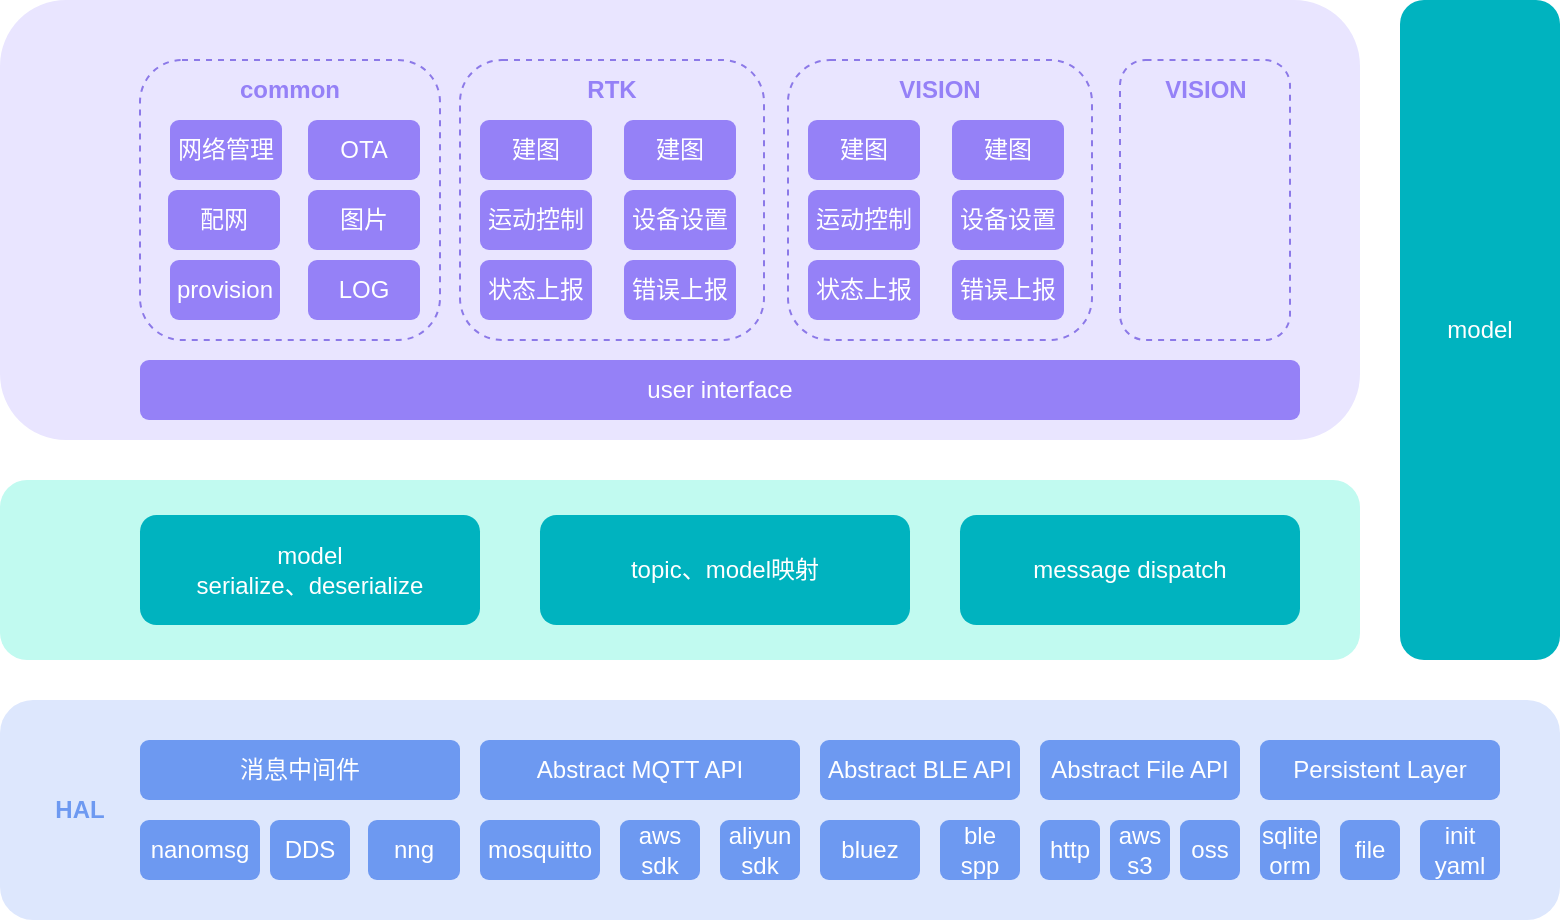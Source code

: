 <mxfile version="22.1.2" type="github">
  <diagram id="prtHgNgQTEPvFCAcTncT" name="Page-1">
    <mxGraphModel dx="825" dy="453" grid="1" gridSize="10" guides="1" tooltips="1" connect="1" arrows="1" fold="1" page="1" pageScale="1" pageWidth="827" pageHeight="1169" math="0" shadow="0">
      <root>
        <mxCell id="0" />
        <mxCell id="1" parent="0" />
        <mxCell id="VH6RRAhwsbcZhpfBHV_4-29" value="" style="rounded=1;whiteSpace=wrap;html=1;fillColor=#dde7fd;strokeColor=none;" vertex="1" parent="1">
          <mxGeometry x="20" y="770" width="780" height="110" as="geometry" />
        </mxCell>
        <mxCell id="VH6RRAhwsbcZhpfBHV_4-30" value="消息中间件" style="rounded=1;whiteSpace=wrap;html=1;strokeColor=none;fillColor=#6d99f1;fontColor=#ffffff;" vertex="1" parent="1">
          <mxGeometry x="90" y="790" width="160" height="30" as="geometry" />
        </mxCell>
        <mxCell id="VH6RRAhwsbcZhpfBHV_4-31" value="nanomsg" style="rounded=1;whiteSpace=wrap;html=1;strokeColor=none;fillColor=#6d99f1;fontColor=#ffffff;" vertex="1" parent="1">
          <mxGeometry x="90" y="830" width="60" height="30" as="geometry" />
        </mxCell>
        <mxCell id="VH6RRAhwsbcZhpfBHV_4-32" value="DDS" style="rounded=1;whiteSpace=wrap;html=1;strokeColor=none;fillColor=#6d99f1;fontColor=#ffffff;" vertex="1" parent="1">
          <mxGeometry x="155" y="830" width="40" height="30" as="geometry" />
        </mxCell>
        <mxCell id="VH6RRAhwsbcZhpfBHV_4-33" value="Abstract MQTT API" style="rounded=1;whiteSpace=wrap;html=1;strokeColor=none;fillColor=#6d99f1;fontColor=#ffffff;" vertex="1" parent="1">
          <mxGeometry x="260" y="790" width="160" height="30" as="geometry" />
        </mxCell>
        <mxCell id="VH6RRAhwsbcZhpfBHV_4-34" value="mosquitto" style="rounded=1;whiteSpace=wrap;html=1;strokeColor=none;fillColor=#6d99f1;fontColor=#ffffff;" vertex="1" parent="1">
          <mxGeometry x="260" y="830" width="60" height="30" as="geometry" />
        </mxCell>
        <mxCell id="VH6RRAhwsbcZhpfBHV_4-35" value="aws sdk" style="rounded=1;whiteSpace=wrap;html=1;strokeColor=none;fillColor=#6d99f1;fontColor=#ffffff;" vertex="1" parent="1">
          <mxGeometry x="330" y="830" width="40" height="30" as="geometry" />
        </mxCell>
        <mxCell id="VH6RRAhwsbcZhpfBHV_4-56" value="aliyun sdk" style="rounded=1;whiteSpace=wrap;html=1;strokeColor=none;fillColor=#6d99f1;fontColor=#ffffff;" vertex="1" parent="1">
          <mxGeometry x="380" y="830" width="40" height="30" as="geometry" />
        </mxCell>
        <mxCell id="VH6RRAhwsbcZhpfBHV_4-57" value="HAL" style="text;html=1;strokeColor=none;fillColor=none;align=center;verticalAlign=middle;whiteSpace=wrap;rounded=0;fontColor=#6d99f1;fontStyle=1" vertex="1" parent="1">
          <mxGeometry x="30" y="810" width="60" height="30" as="geometry" />
        </mxCell>
        <mxCell id="VH6RRAhwsbcZhpfBHV_4-82" value="" style="rounded=1;whiteSpace=wrap;html=1;fillColor=#c1faf0;strokeColor=none;" vertex="1" parent="1">
          <mxGeometry x="20" y="660" width="680" height="90" as="geometry" />
        </mxCell>
        <mxCell id="VH6RRAhwsbcZhpfBHV_4-83" value="model&lt;br&gt;serialize、deserialize" style="rounded=1;whiteSpace=wrap;html=1;strokeColor=none;fillColor=#00b3bf;fontColor=#ffffff;" vertex="1" parent="1">
          <mxGeometry x="90" y="677.5" width="170" height="55" as="geometry" />
        </mxCell>
        <mxCell id="VH6RRAhwsbcZhpfBHV_4-84" value="&lt;div data-t=&quot;flow&quot; data-processon-v=&quot;{&amp;quot;list&amp;quot;:[{&amp;quot;parent&amp;quot;:&amp;quot;&amp;quot;,&amp;quot;link&amp;quot;:&amp;quot;&amp;quot;,&amp;quot;shapeStyle&amp;quot;:{&amp;quot;alpha&amp;quot;:1},&amp;quot;textBlock&amp;quot;:[{&amp;quot;position&amp;quot;:{&amp;quot;w&amp;quot;:&amp;quot;w-20&amp;quot;,&amp;quot;x&amp;quot;:10,&amp;quot;h&amp;quot;:&amp;quot;h&amp;quot;,&amp;quot;y&amp;quot;:0},&amp;quot;text&amp;quot;:&amp;quot;model&lt;div&gt;序列化、反序列化&lt;/div&gt;&amp;quot;}],&amp;quot;anchors&amp;quot;:[{&amp;quot;x&amp;quot;:&amp;quot;w/2&amp;quot;,&amp;quot;y&amp;quot;:&amp;quot;0&amp;quot;},{&amp;quot;x&amp;quot;:&amp;quot;w/2&amp;quot;,&amp;quot;y&amp;quot;:&amp;quot;h&amp;quot;},{&amp;quot;x&amp;quot;:&amp;quot;0&amp;quot;,&amp;quot;y&amp;quot;:&amp;quot;h/2&amp;quot;},{&amp;quot;x&amp;quot;:&amp;quot;w&amp;quot;,&amp;quot;y&amp;quot;:&amp;quot;h/2&amp;quot;}],&amp;quot;fontStyle&amp;quot;:{&amp;quot;color&amp;quot;:&amp;quot;255,255,255&amp;quot;,&amp;quot;size&amp;quot;:12},&amp;quot;dataAttributes&amp;quot;:[{&amp;quot;name&amp;quot;:&amp;quot;序号&amp;quot;,&amp;quot;id&amp;quot;:&amp;quot;JrwUtCCTrl426030&amp;quot;,&amp;quot;type&amp;quot;:&amp;quot;number&amp;quot;,&amp;quot;category&amp;quot;:&amp;quot;default&amp;quot;,&amp;quot;value&amp;quot;:&amp;quot;&amp;quot;},{&amp;quot;name&amp;quot;:&amp;quot;名称&amp;quot;,&amp;quot;id&amp;quot;:&amp;quot;zWFyebNOZr621846&amp;quot;,&amp;quot;type&amp;quot;:&amp;quot;string&amp;quot;,&amp;quot;category&amp;quot;:&amp;quot;default&amp;quot;,&amp;quot;value&amp;quot;:&amp;quot;&amp;quot;},{&amp;quot;name&amp;quot;:&amp;quot;所有者&amp;quot;,&amp;quot;id&amp;quot;:&amp;quot;DDkIAjTwSY076523&amp;quot;,&amp;quot;type&amp;quot;:&amp;quot;string&amp;quot;,&amp;quot;category&amp;quot;:&amp;quot;default&amp;quot;,&amp;quot;value&amp;quot;:&amp;quot;&amp;quot;},{&amp;quot;name&amp;quot;:&amp;quot;连接&amp;quot;,&amp;quot;id&amp;quot;:&amp;quot;XHLMEQMAEG652049&amp;quot;,&amp;quot;type&amp;quot;:&amp;quot;link&amp;quot;,&amp;quot;category&amp;quot;:&amp;quot;default&amp;quot;,&amp;quot;value&amp;quot;:&amp;quot;&amp;quot;},{&amp;quot;name&amp;quot;:&amp;quot;便笺&amp;quot;,&amp;quot;id&amp;quot;:&amp;quot;quSSQknqel203891&amp;quot;,&amp;quot;type&amp;quot;:&amp;quot;string&amp;quot;,&amp;quot;category&amp;quot;:&amp;quot;default&amp;quot;,&amp;quot;value&amp;quot;:&amp;quot;&amp;quot;}],&amp;quot;props&amp;quot;:{&amp;quot;zindex&amp;quot;:25,&amp;quot;w&amp;quot;:153,&amp;quot;x&amp;quot;:195.359,&amp;quot;h&amp;quot;:44,&amp;quot;y&amp;quot;:420.333,&amp;quot;angle&amp;quot;:0},&amp;quot;path&amp;quot;:[{&amp;quot;actions&amp;quot;:[{&amp;quot;x&amp;quot;:&amp;quot;0&amp;quot;,&amp;quot;action&amp;quot;:&amp;quot;move&amp;quot;,&amp;quot;y&amp;quot;:&amp;quot;4&amp;quot;},{&amp;quot;y1&amp;quot;:&amp;quot;0&amp;quot;,&amp;quot;x&amp;quot;:&amp;quot;4&amp;quot;,&amp;quot;action&amp;quot;:&amp;quot;quadraticCurve&amp;quot;,&amp;quot;x1&amp;quot;:&amp;quot;0&amp;quot;,&amp;quot;y&amp;quot;:&amp;quot;0&amp;quot;},{&amp;quot;x&amp;quot;:&amp;quot;w-4&amp;quot;,&amp;quot;action&amp;quot;:&amp;quot;line&amp;quot;,&amp;quot;y&amp;quot;:&amp;quot;0&amp;quot;},{&amp;quot;y1&amp;quot;:&amp;quot;0&amp;quot;,&amp;quot;x&amp;quot;:&amp;quot;w&amp;quot;,&amp;quot;action&amp;quot;:&amp;quot;quadraticCurve&amp;quot;,&amp;quot;x1&amp;quot;:&amp;quot;w&amp;quot;,&amp;quot;y&amp;quot;:&amp;quot;4&amp;quot;},{&amp;quot;x&amp;quot;:&amp;quot;w&amp;quot;,&amp;quot;action&amp;quot;:&amp;quot;line&amp;quot;,&amp;quot;y&amp;quot;:&amp;quot;h-4&amp;quot;},{&amp;quot;y1&amp;quot;:&amp;quot;h&amp;quot;,&amp;quot;x&amp;quot;:&amp;quot;w-4&amp;quot;,&amp;quot;action&amp;quot;:&amp;quot;quadraticCurve&amp;quot;,&amp;quot;x1&amp;quot;:&amp;quot;w&amp;quot;,&amp;quot;y&amp;quot;:&amp;quot;h&amp;quot;},{&amp;quot;x&amp;quot;:&amp;quot;4&amp;quot;,&amp;quot;action&amp;quot;:&amp;quot;line&amp;quot;,&amp;quot;y&amp;quot;:&amp;quot;h&amp;quot;},{&amp;quot;y1&amp;quot;:&amp;quot;h&amp;quot;,&amp;quot;x&amp;quot;:&amp;quot;0&amp;quot;,&amp;quot;action&amp;quot;:&amp;quot;quadraticCurve&amp;quot;,&amp;quot;x1&amp;quot;:&amp;quot;0&amp;quot;,&amp;quot;y&amp;quot;:&amp;quot;h-4&amp;quot;},{&amp;quot;action&amp;quot;:&amp;quot;close&amp;quot;}]}],&amp;quot;lineStyle&amp;quot;:{&amp;quot;lineColor&amp;quot;:&amp;quot;0,186,199&amp;quot;},&amp;quot;children&amp;quot;:[],&amp;quot;resizeDir&amp;quot;:[&amp;quot;tl&amp;quot;,&amp;quot;tr&amp;quot;,&amp;quot;br&amp;quot;,&amp;quot;bl&amp;quot;,&amp;quot;l&amp;quot;,&amp;quot;t&amp;quot;,&amp;quot;r&amp;quot;,&amp;quot;b&amp;quot;],&amp;quot;name&amp;quot;:&amp;quot;roundRectangle&amp;quot;,&amp;quot;fillStyle&amp;quot;:{&amp;quot;color&amp;quot;:&amp;quot;0,186,199&amp;quot;,&amp;quot;type&amp;quot;:&amp;quot;solid&amp;quot;},&amp;quot;theme&amp;quot;:{},&amp;quot;id&amp;quot;:&amp;quot;gPrsLUqYKf349802&amp;quot;,&amp;quot;attribute&amp;quot;:{&amp;quot;container&amp;quot;:false,&amp;quot;rotatable&amp;quot;:true,&amp;quot;visible&amp;quot;:true,&amp;quot;fixedLink&amp;quot;:false,&amp;quot;collapsable&amp;quot;:false,&amp;quot;collapsed&amp;quot;:false,&amp;quot;linkable&amp;quot;:true,&amp;quot;markerOffset&amp;quot;:5},&amp;quot;category&amp;quot;:&amp;quot;basic&amp;quot;,&amp;quot;locked&amp;quot;:false,&amp;quot;group&amp;quot;:&amp;quot;&amp;quot;}],&amp;quot;client&amp;quot;:&amp;quot;1700191959465KsjMVhOzrR021758&amp;quot;}&quot;&gt; &lt;/div&gt;" style="text;whiteSpace=wrap;html=1;" vertex="1" parent="1">
          <mxGeometry x="310" y="570" width="30" height="20" as="geometry" />
        </mxCell>
        <mxCell id="VH6RRAhwsbcZhpfBHV_4-85" value="topic、model映射" style="rounded=1;whiteSpace=wrap;html=1;strokeColor=none;fillColor=#00b3bf;fontColor=#ffffff;" vertex="1" parent="1">
          <mxGeometry x="290" y="677.5" width="185" height="55" as="geometry" />
        </mxCell>
        <mxCell id="VH6RRAhwsbcZhpfBHV_4-86" value="" style="rounded=1;whiteSpace=wrap;html=1;fillColor=#e9e5ff;strokeColor=none;" vertex="1" parent="1">
          <mxGeometry x="20" y="420" width="680" height="220" as="geometry" />
        </mxCell>
        <mxCell id="VH6RRAhwsbcZhpfBHV_4-88" value="" style="rounded=1;whiteSpace=wrap;html=1;fillColor=none;dashed=1;strokeColor=#8c79e8;" vertex="1" parent="1">
          <mxGeometry x="90" y="450" width="150" height="140" as="geometry" />
        </mxCell>
        <mxCell id="VH6RRAhwsbcZhpfBHV_4-87" value="provision" style="rounded=1;whiteSpace=wrap;html=1;strokeColor=none;fillColor=#9581f7;fontColor=#ffffff;" vertex="1" parent="1">
          <mxGeometry x="105" y="550" width="55" height="30" as="geometry" />
        </mxCell>
        <mxCell id="VH6RRAhwsbcZhpfBHV_4-89" value="message dispatch" style="rounded=1;whiteSpace=wrap;html=1;strokeColor=none;fillColor=#00b3bf;fontColor=#ffffff;" vertex="1" parent="1">
          <mxGeometry x="500" y="677.5" width="170" height="55" as="geometry" />
        </mxCell>
        <mxCell id="VH6RRAhwsbcZhpfBHV_4-90" value="common" style="text;html=1;strokeColor=none;fillColor=none;align=center;verticalAlign=middle;whiteSpace=wrap;rounded=0;fontColor=#9581f7;fontStyle=1;fontFamily=Helvetica;" vertex="1" parent="1">
          <mxGeometry x="135" y="450" width="60" height="30" as="geometry" />
        </mxCell>
        <mxCell id="VH6RRAhwsbcZhpfBHV_4-92" value="user interface" style="rounded=1;whiteSpace=wrap;html=1;strokeColor=none;fillColor=#9581f7;fontColor=#ffffff;" vertex="1" parent="1">
          <mxGeometry x="90" y="600" width="580" height="30" as="geometry" />
        </mxCell>
        <mxCell id="VH6RRAhwsbcZhpfBHV_4-94" value="model" style="rounded=1;whiteSpace=wrap;html=1;strokeColor=none;fillColor=#00b3bf;fontColor=#ffffff;" vertex="1" parent="1">
          <mxGeometry x="720" y="420" width="80" height="330" as="geometry" />
        </mxCell>
        <mxCell id="VH6RRAhwsbcZhpfBHV_4-95" value="nng" style="rounded=1;whiteSpace=wrap;html=1;strokeColor=none;fillColor=#6d99f1;fontColor=#ffffff;" vertex="1" parent="1">
          <mxGeometry x="204" y="830" width="46" height="30" as="geometry" />
        </mxCell>
        <mxCell id="VH6RRAhwsbcZhpfBHV_4-96" value="Abstract BLE API" style="rounded=1;whiteSpace=wrap;html=1;strokeColor=none;fillColor=#6d99f1;fontColor=#ffffff;" vertex="1" parent="1">
          <mxGeometry x="430" y="790" width="100" height="30" as="geometry" />
        </mxCell>
        <mxCell id="VH6RRAhwsbcZhpfBHV_4-97" value="Abstract File API" style="rounded=1;whiteSpace=wrap;html=1;strokeColor=none;fillColor=#6d99f1;fontColor=#ffffff;" vertex="1" parent="1">
          <mxGeometry x="540" y="790" width="100" height="30" as="geometry" />
        </mxCell>
        <mxCell id="VH6RRAhwsbcZhpfBHV_4-98" value="bluez" style="rounded=1;whiteSpace=wrap;html=1;strokeColor=none;fillColor=#6d99f1;fontColor=#ffffff;" vertex="1" parent="1">
          <mxGeometry x="430" y="830" width="50" height="30" as="geometry" />
        </mxCell>
        <mxCell id="VH6RRAhwsbcZhpfBHV_4-99" value="ble spp" style="rounded=1;whiteSpace=wrap;html=1;strokeColor=none;fillColor=#6d99f1;fontColor=#ffffff;" vertex="1" parent="1">
          <mxGeometry x="490" y="830" width="40" height="30" as="geometry" />
        </mxCell>
        <mxCell id="VH6RRAhwsbcZhpfBHV_4-100" value="http" style="rounded=1;whiteSpace=wrap;html=1;strokeColor=none;fillColor=#6d99f1;fontColor=#ffffff;" vertex="1" parent="1">
          <mxGeometry x="540" y="830" width="30" height="30" as="geometry" />
        </mxCell>
        <mxCell id="VH6RRAhwsbcZhpfBHV_4-101" value="aws s3" style="rounded=1;whiteSpace=wrap;html=1;strokeColor=none;fillColor=#6d99f1;fontColor=#ffffff;" vertex="1" parent="1">
          <mxGeometry x="575" y="830" width="30" height="30" as="geometry" />
        </mxCell>
        <mxCell id="VH6RRAhwsbcZhpfBHV_4-102" value="oss" style="rounded=1;whiteSpace=wrap;html=1;strokeColor=none;fillColor=#6d99f1;fontColor=#ffffff;" vertex="1" parent="1">
          <mxGeometry x="610" y="830" width="30" height="30" as="geometry" />
        </mxCell>
        <mxCell id="VH6RRAhwsbcZhpfBHV_4-103" value="" style="rounded=1;whiteSpace=wrap;html=1;fillColor=none;dashed=1;strokeColor=#8c79e8;" vertex="1" parent="1">
          <mxGeometry x="250" y="450" width="152" height="140" as="geometry" />
        </mxCell>
        <mxCell id="VH6RRAhwsbcZhpfBHV_4-105" value="RTK" style="text;html=1;strokeColor=none;fillColor=none;align=center;verticalAlign=middle;whiteSpace=wrap;rounded=0;fontColor=#9581f7;fontStyle=1;fontFamily=Helvetica;" vertex="1" parent="1">
          <mxGeometry x="296" y="455" width="60" height="20" as="geometry" />
        </mxCell>
        <mxCell id="VH6RRAhwsbcZhpfBHV_4-107" value="配网" style="rounded=1;whiteSpace=wrap;html=1;strokeColor=none;fillColor=#9581f7;fontColor=#ffffff;" vertex="1" parent="1">
          <mxGeometry x="104" y="515" width="56" height="30" as="geometry" />
        </mxCell>
        <mxCell id="VH6RRAhwsbcZhpfBHV_4-108" value="图片" style="rounded=1;whiteSpace=wrap;html=1;strokeColor=none;fillColor=#9581f7;fontColor=#ffffff;" vertex="1" parent="1">
          <mxGeometry x="174" y="515" width="56" height="30" as="geometry" />
        </mxCell>
        <mxCell id="VH6RRAhwsbcZhpfBHV_4-109" value="LOG" style="rounded=1;whiteSpace=wrap;html=1;strokeColor=none;fillColor=#9581f7;fontColor=#ffffff;" vertex="1" parent="1">
          <mxGeometry x="174" y="550" width="56" height="30" as="geometry" />
        </mxCell>
        <mxCell id="VH6RRAhwsbcZhpfBHV_4-110" value="运动控制" style="rounded=1;whiteSpace=wrap;html=1;strokeColor=none;fillColor=#9581f7;fontColor=#ffffff;" vertex="1" parent="1">
          <mxGeometry x="260" y="515" width="56" height="30" as="geometry" />
        </mxCell>
        <mxCell id="VH6RRAhwsbcZhpfBHV_4-111" value="设备设置" style="rounded=1;whiteSpace=wrap;html=1;strokeColor=none;fillColor=#9581f7;fontColor=#ffffff;" vertex="1" parent="1">
          <mxGeometry x="332" y="515" width="56" height="30" as="geometry" />
        </mxCell>
        <mxCell id="VH6RRAhwsbcZhpfBHV_4-112" value="状态上报" style="rounded=1;whiteSpace=wrap;html=1;strokeColor=none;fillColor=#9581f7;fontColor=#ffffff;" vertex="1" parent="1">
          <mxGeometry x="260" y="550" width="56" height="30" as="geometry" />
        </mxCell>
        <mxCell id="VH6RRAhwsbcZhpfBHV_4-113" value="错误上报" style="rounded=1;whiteSpace=wrap;html=1;strokeColor=none;fillColor=#9581f7;fontColor=#ffffff;" vertex="1" parent="1">
          <mxGeometry x="332" y="550" width="56" height="30" as="geometry" />
        </mxCell>
        <mxCell id="VH6RRAhwsbcZhpfBHV_4-114" value="建图" style="rounded=1;whiteSpace=wrap;html=1;strokeColor=none;fillColor=#9581f7;fontColor=#ffffff;" vertex="1" parent="1">
          <mxGeometry x="260" y="480" width="56" height="30" as="geometry" />
        </mxCell>
        <mxCell id="VH6RRAhwsbcZhpfBHV_4-115" value="建图" style="rounded=1;whiteSpace=wrap;html=1;strokeColor=none;fillColor=#9581f7;fontColor=#ffffff;" vertex="1" parent="1">
          <mxGeometry x="332" y="480" width="56" height="30" as="geometry" />
        </mxCell>
        <mxCell id="VH6RRAhwsbcZhpfBHV_4-116" value="网络管理" style="rounded=1;whiteSpace=wrap;html=1;strokeColor=none;fillColor=#9581f7;fontColor=#ffffff;" vertex="1" parent="1">
          <mxGeometry x="105" y="480" width="56" height="30" as="geometry" />
        </mxCell>
        <mxCell id="VH6RRAhwsbcZhpfBHV_4-117" value="OTA" style="rounded=1;whiteSpace=wrap;html=1;strokeColor=none;fillColor=#9581f7;fontColor=#ffffff;" vertex="1" parent="1">
          <mxGeometry x="174" y="480" width="56" height="30" as="geometry" />
        </mxCell>
        <mxCell id="VH6RRAhwsbcZhpfBHV_4-120" value="Persistent Layer" style="rounded=1;whiteSpace=wrap;html=1;strokeColor=none;fillColor=#6d99f1;fontColor=#ffffff;" vertex="1" parent="1">
          <mxGeometry x="650" y="790" width="120" height="30" as="geometry" />
        </mxCell>
        <mxCell id="VH6RRAhwsbcZhpfBHV_4-121" value="sqlite&lt;br&gt;orm" style="rounded=1;whiteSpace=wrap;html=1;strokeColor=none;fillColor=#6d99f1;fontColor=#ffffff;" vertex="1" parent="1">
          <mxGeometry x="650" y="830" width="30" height="30" as="geometry" />
        </mxCell>
        <mxCell id="VH6RRAhwsbcZhpfBHV_4-122" value="file" style="rounded=1;whiteSpace=wrap;html=1;strokeColor=none;fillColor=#6d99f1;fontColor=#ffffff;" vertex="1" parent="1">
          <mxGeometry x="690" y="830" width="30" height="30" as="geometry" />
        </mxCell>
        <mxCell id="VH6RRAhwsbcZhpfBHV_4-123" value="init&lt;br&gt;yaml" style="rounded=1;whiteSpace=wrap;html=1;strokeColor=none;fillColor=#6d99f1;fontColor=#ffffff;" vertex="1" parent="1">
          <mxGeometry x="730" y="830" width="40" height="30" as="geometry" />
        </mxCell>
        <mxCell id="VH6RRAhwsbcZhpfBHV_4-125" value="" style="rounded=1;whiteSpace=wrap;html=1;fillColor=none;dashed=1;strokeColor=#8c79e8;" vertex="1" parent="1">
          <mxGeometry x="414" y="450" width="152" height="140" as="geometry" />
        </mxCell>
        <mxCell id="VH6RRAhwsbcZhpfBHV_4-126" value="VISION" style="text;html=1;strokeColor=none;fillColor=none;align=center;verticalAlign=middle;whiteSpace=wrap;rounded=0;fontColor=#9581f7;fontStyle=1;fontFamily=Helvetica;" vertex="1" parent="1">
          <mxGeometry x="460" y="455" width="60" height="20" as="geometry" />
        </mxCell>
        <mxCell id="VH6RRAhwsbcZhpfBHV_4-127" value="运动控制" style="rounded=1;whiteSpace=wrap;html=1;strokeColor=none;fillColor=#9581f7;fontColor=#ffffff;" vertex="1" parent="1">
          <mxGeometry x="424" y="515" width="56" height="30" as="geometry" />
        </mxCell>
        <mxCell id="VH6RRAhwsbcZhpfBHV_4-128" value="设备设置" style="rounded=1;whiteSpace=wrap;html=1;strokeColor=none;fillColor=#9581f7;fontColor=#ffffff;" vertex="1" parent="1">
          <mxGeometry x="496" y="515" width="56" height="30" as="geometry" />
        </mxCell>
        <mxCell id="VH6RRAhwsbcZhpfBHV_4-129" value="状态上报" style="rounded=1;whiteSpace=wrap;html=1;strokeColor=none;fillColor=#9581f7;fontColor=#ffffff;" vertex="1" parent="1">
          <mxGeometry x="424" y="550" width="56" height="30" as="geometry" />
        </mxCell>
        <mxCell id="VH6RRAhwsbcZhpfBHV_4-130" value="错误上报" style="rounded=1;whiteSpace=wrap;html=1;strokeColor=none;fillColor=#9581f7;fontColor=#ffffff;" vertex="1" parent="1">
          <mxGeometry x="496" y="550" width="56" height="30" as="geometry" />
        </mxCell>
        <mxCell id="VH6RRAhwsbcZhpfBHV_4-131" value="建图" style="rounded=1;whiteSpace=wrap;html=1;strokeColor=none;fillColor=#9581f7;fontColor=#ffffff;" vertex="1" parent="1">
          <mxGeometry x="424" y="480" width="56" height="30" as="geometry" />
        </mxCell>
        <mxCell id="VH6RRAhwsbcZhpfBHV_4-132" value="建图" style="rounded=1;whiteSpace=wrap;html=1;strokeColor=none;fillColor=#9581f7;fontColor=#ffffff;" vertex="1" parent="1">
          <mxGeometry x="496" y="480" width="56" height="30" as="geometry" />
        </mxCell>
        <mxCell id="VH6RRAhwsbcZhpfBHV_4-133" value="" style="rounded=1;whiteSpace=wrap;html=1;fillColor=none;dashed=1;strokeColor=#8c79e8;" vertex="1" parent="1">
          <mxGeometry x="580" y="450" width="85" height="140" as="geometry" />
        </mxCell>
        <mxCell id="VH6RRAhwsbcZhpfBHV_4-134" value="VISION" style="text;html=1;strokeColor=none;fillColor=none;align=center;verticalAlign=middle;whiteSpace=wrap;rounded=0;fontColor=#9581f7;fontStyle=1;fontFamily=Helvetica;" vertex="1" parent="1">
          <mxGeometry x="592.5" y="455" width="60" height="20" as="geometry" />
        </mxCell>
      </root>
    </mxGraphModel>
  </diagram>
</mxfile>
